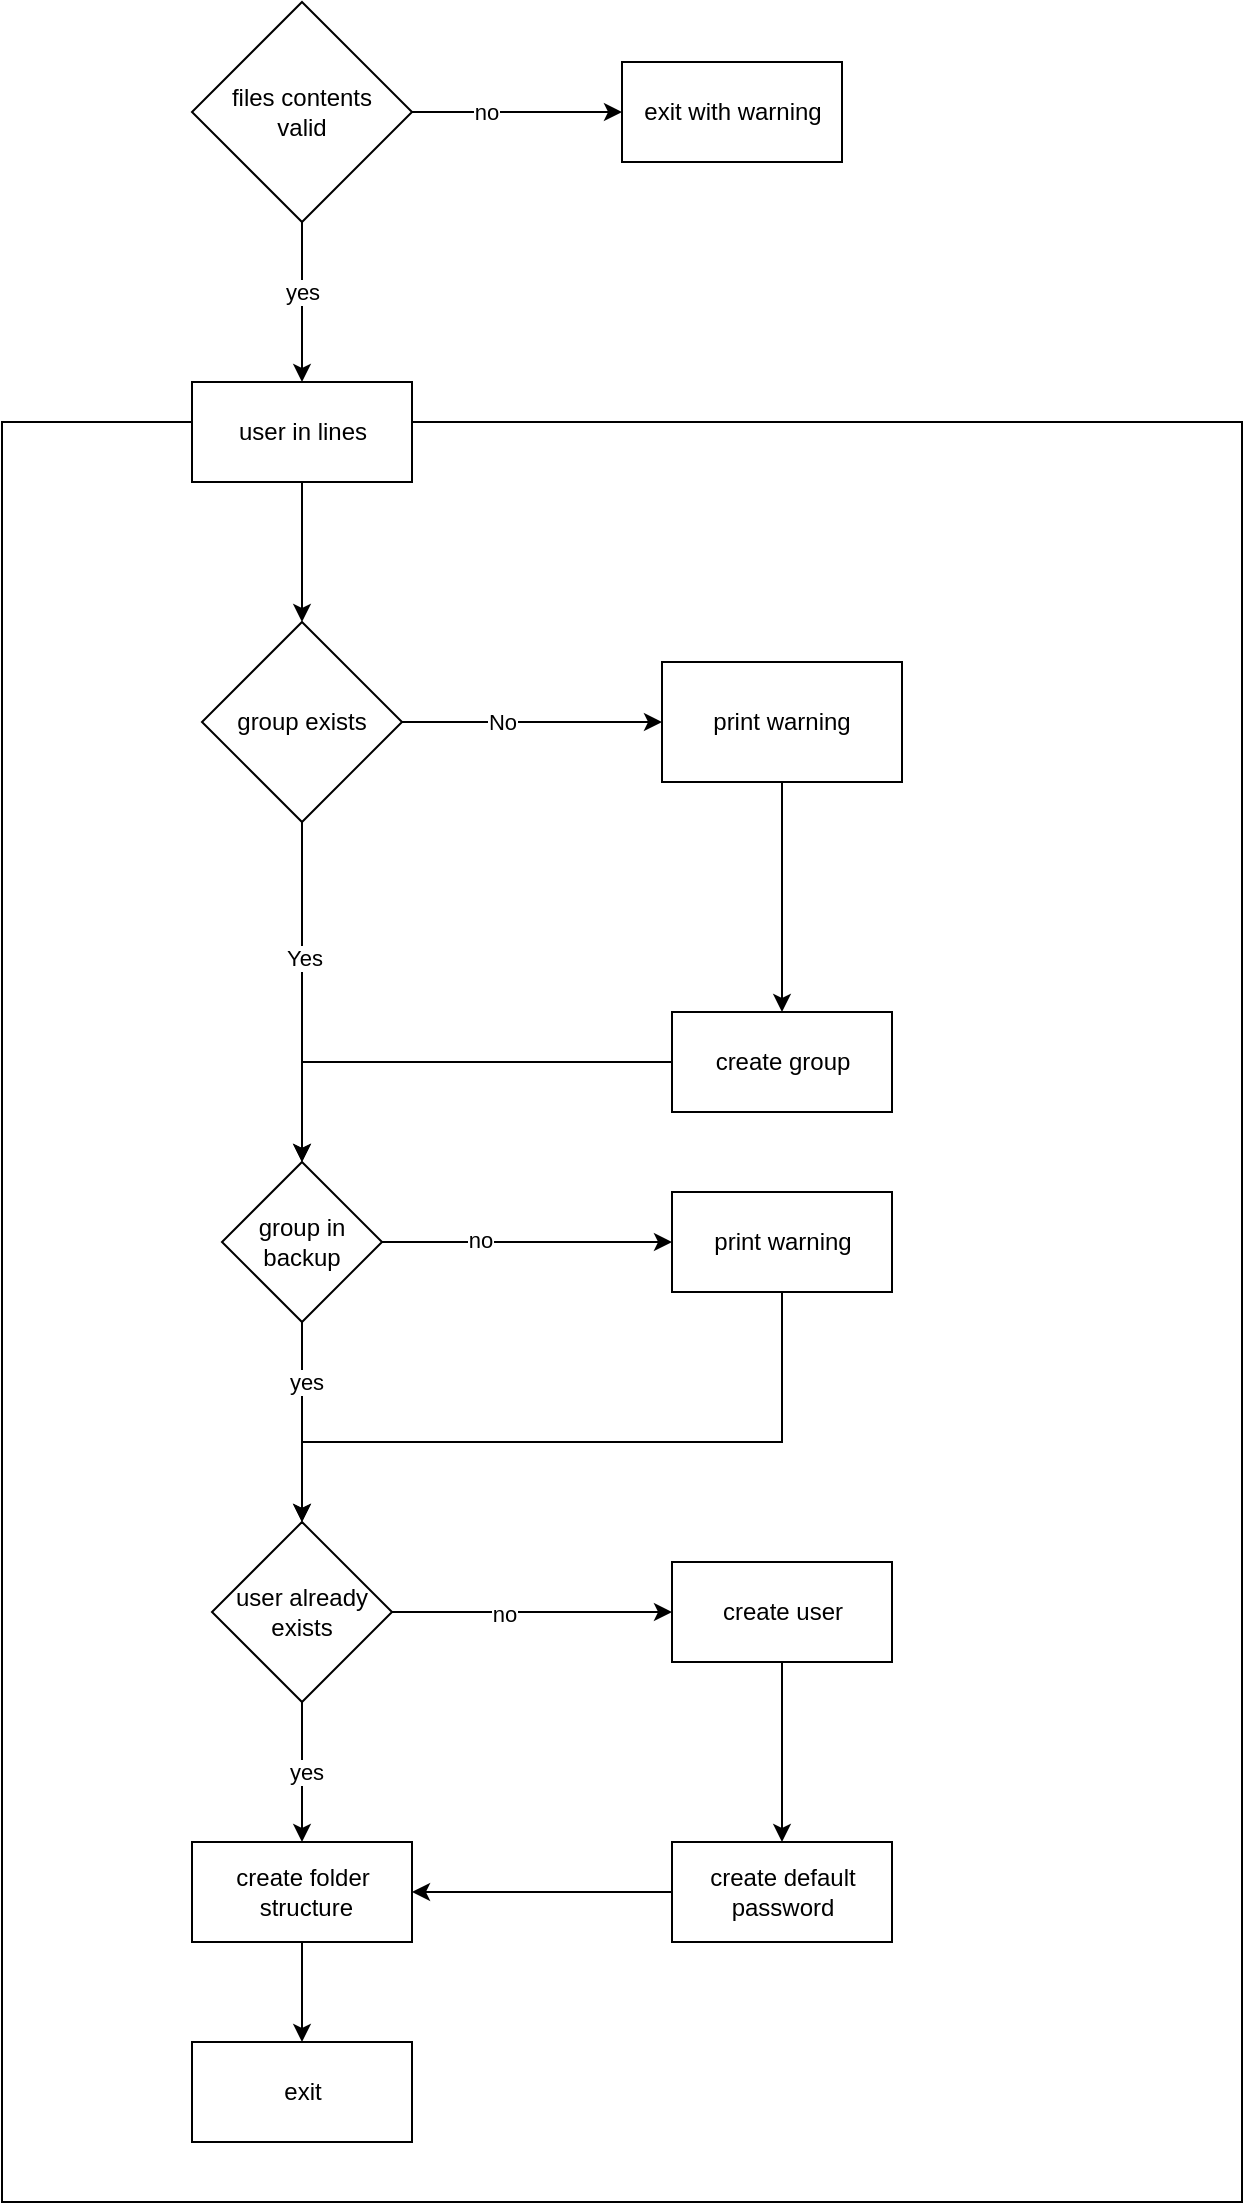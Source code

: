 <mxfile version="16.6.5" type="device"><diagram id="cHc6V56ZfnTVsAJocsQR" name="Page-1"><mxGraphModel dx="1763" dy="1046" grid="1" gridSize="10" guides="1" tooltips="1" connect="1" arrows="1" fold="1" page="1" pageScale="1" pageWidth="827" pageHeight="1169" math="0" shadow="0"><root><mxCell id="0"/><mxCell id="1" parent="0"/><mxCell id="qcNVxx7LnVJoJN46Gep6-21" value="" style="html=1;fillColor=none;strokeColor=default;" vertex="1" parent="1"><mxGeometry x="120" y="240" width="620" height="890" as="geometry"/></mxCell><mxCell id="qcNVxx7LnVJoJN46Gep6-2" style="edgeStyle=orthogonalEdgeStyle;rounded=0;orthogonalLoop=1;jettySize=auto;html=1;" edge="1" parent="1" source="qcNVxx7LnVJoJN46Gep6-1" target="qcNVxx7LnVJoJN46Gep6-24"><mxGeometry relative="1" as="geometry"><mxPoint x="270" y="620" as="targetPoint"/></mxGeometry></mxCell><mxCell id="qcNVxx7LnVJoJN46Gep6-3" value="Yes" style="edgeLabel;html=1;align=center;verticalAlign=middle;resizable=0;points=[];" vertex="1" connectable="0" parent="qcNVxx7LnVJoJN46Gep6-2"><mxGeometry x="-0.2" y="1" relative="1" as="geometry"><mxPoint as="offset"/></mxGeometry></mxCell><mxCell id="qcNVxx7LnVJoJN46Gep6-4" style="edgeStyle=orthogonalEdgeStyle;rounded=0;orthogonalLoop=1;jettySize=auto;html=1;" edge="1" parent="1" source="qcNVxx7LnVJoJN46Gep6-1" target="qcNVxx7LnVJoJN46Gep6-7"><mxGeometry relative="1" as="geometry"><mxPoint x="420" y="390" as="targetPoint"/></mxGeometry></mxCell><mxCell id="qcNVxx7LnVJoJN46Gep6-5" value="No" style="edgeLabel;html=1;align=center;verticalAlign=middle;resizable=0;points=[];" vertex="1" connectable="0" parent="qcNVxx7LnVJoJN46Gep6-4"><mxGeometry x="-0.23" relative="1" as="geometry"><mxPoint as="offset"/></mxGeometry></mxCell><mxCell id="qcNVxx7LnVJoJN46Gep6-1" value="group exists" style="rhombus;whiteSpace=wrap;html=1;aspect=fixed;" vertex="1" parent="1"><mxGeometry x="220" y="340" width="100" height="100" as="geometry"/></mxCell><mxCell id="qcNVxx7LnVJoJN46Gep6-8" style="edgeStyle=orthogonalEdgeStyle;rounded=0;orthogonalLoop=1;jettySize=auto;html=1;" edge="1" parent="1" source="qcNVxx7LnVJoJN46Gep6-7" target="qcNVxx7LnVJoJN46Gep6-22"><mxGeometry relative="1" as="geometry"><mxPoint x="450" y="560" as="targetPoint"/><Array as="points"><mxPoint x="500" y="560"/></Array></mxGeometry></mxCell><mxCell id="qcNVxx7LnVJoJN46Gep6-7" value="print warning" style="rounded=0;whiteSpace=wrap;html=1;" vertex="1" parent="1"><mxGeometry x="450" y="360" width="120" height="60" as="geometry"/></mxCell><mxCell id="qcNVxx7LnVJoJN46Gep6-55" style="edgeStyle=orthogonalEdgeStyle;rounded=0;orthogonalLoop=1;jettySize=auto;html=1;entryX=0.5;entryY=0;entryDx=0;entryDy=0;" edge="1" parent="1" source="qcNVxx7LnVJoJN46Gep6-20" target="qcNVxx7LnVJoJN46Gep6-1"><mxGeometry relative="1" as="geometry"/></mxCell><mxCell id="qcNVxx7LnVJoJN46Gep6-20" value="user in lines" style="html=1;" vertex="1" parent="1"><mxGeometry x="215" y="220" width="110" height="50" as="geometry"/></mxCell><mxCell id="qcNVxx7LnVJoJN46Gep6-23" style="edgeStyle=orthogonalEdgeStyle;rounded=0;orthogonalLoop=1;jettySize=auto;html=1;entryX=0.5;entryY=0;entryDx=0;entryDy=0;" edge="1" parent="1" source="qcNVxx7LnVJoJN46Gep6-22" target="qcNVxx7LnVJoJN46Gep6-24"><mxGeometry relative="1" as="geometry"><mxPoint x="330" y="580" as="targetPoint"/></mxGeometry></mxCell><mxCell id="qcNVxx7LnVJoJN46Gep6-22" value="create group" style="html=1;strokeColor=default;fillColor=none;" vertex="1" parent="1"><mxGeometry x="455" y="535" width="110" height="50" as="geometry"/></mxCell><mxCell id="qcNVxx7LnVJoJN46Gep6-25" style="edgeStyle=orthogonalEdgeStyle;rounded=0;orthogonalLoop=1;jettySize=auto;html=1;" edge="1" parent="1" source="qcNVxx7LnVJoJN46Gep6-24" target="qcNVxx7LnVJoJN46Gep6-27"><mxGeometry relative="1" as="geometry"><mxPoint x="400" y="650" as="targetPoint"/></mxGeometry></mxCell><mxCell id="qcNVxx7LnVJoJN46Gep6-28" value="no" style="edgeLabel;html=1;align=center;verticalAlign=middle;resizable=0;points=[];" vertex="1" connectable="0" parent="qcNVxx7LnVJoJN46Gep6-25"><mxGeometry x="-0.333" y="1" relative="1" as="geometry"><mxPoint as="offset"/></mxGeometry></mxCell><mxCell id="qcNVxx7LnVJoJN46Gep6-29" style="edgeStyle=orthogonalEdgeStyle;rounded=0;orthogonalLoop=1;jettySize=auto;html=1;" edge="1" parent="1" source="qcNVxx7LnVJoJN46Gep6-24" target="qcNVxx7LnVJoJN46Gep6-31"><mxGeometry relative="1" as="geometry"><mxPoint x="270" y="795" as="targetPoint"/></mxGeometry></mxCell><mxCell id="qcNVxx7LnVJoJN46Gep6-32" value="yes" style="edgeLabel;html=1;align=center;verticalAlign=middle;resizable=0;points=[];" vertex="1" connectable="0" parent="qcNVxx7LnVJoJN46Gep6-29"><mxGeometry x="-0.399" y="2" relative="1" as="geometry"><mxPoint as="offset"/></mxGeometry></mxCell><mxCell id="qcNVxx7LnVJoJN46Gep6-24" value="group in backup" style="rhombus;whiteSpace=wrap;html=1;strokeColor=default;fillColor=none;" vertex="1" parent="1"><mxGeometry x="230" y="610" width="80" height="80" as="geometry"/></mxCell><mxCell id="qcNVxx7LnVJoJN46Gep6-44" style="edgeStyle=orthogonalEdgeStyle;rounded=0;orthogonalLoop=1;jettySize=auto;html=1;entryX=0.5;entryY=0;entryDx=0;entryDy=0;" edge="1" parent="1" source="qcNVxx7LnVJoJN46Gep6-27" target="qcNVxx7LnVJoJN46Gep6-31"><mxGeometry relative="1" as="geometry"><mxPoint x="400" y="780" as="targetPoint"/><Array as="points"><mxPoint x="510" y="750"/><mxPoint x="270" y="750"/></Array></mxGeometry></mxCell><mxCell id="qcNVxx7LnVJoJN46Gep6-27" value="print warning" style="html=1;strokeColor=default;fillColor=none;" vertex="1" parent="1"><mxGeometry x="455" y="625" width="110" height="50" as="geometry"/></mxCell><mxCell id="qcNVxx7LnVJoJN46Gep6-33" style="edgeStyle=orthogonalEdgeStyle;rounded=0;orthogonalLoop=1;jettySize=auto;html=1;" edge="1" parent="1" source="qcNVxx7LnVJoJN46Gep6-31" target="qcNVxx7LnVJoJN46Gep6-34"><mxGeometry relative="1" as="geometry"><mxPoint x="270" y="920" as="targetPoint"/></mxGeometry></mxCell><mxCell id="qcNVxx7LnVJoJN46Gep6-37" value="yes" style="edgeLabel;html=1;align=center;verticalAlign=middle;resizable=0;points=[];" vertex="1" connectable="0" parent="qcNVxx7LnVJoJN46Gep6-33"><mxGeometry x="-0.014" y="2" relative="1" as="geometry"><mxPoint as="offset"/></mxGeometry></mxCell><mxCell id="qcNVxx7LnVJoJN46Gep6-35" style="edgeStyle=orthogonalEdgeStyle;rounded=0;orthogonalLoop=1;jettySize=auto;html=1;" edge="1" parent="1" source="qcNVxx7LnVJoJN46Gep6-31" target="qcNVxx7LnVJoJN46Gep6-36"><mxGeometry relative="1" as="geometry"><mxPoint x="420" y="835" as="targetPoint"/></mxGeometry></mxCell><mxCell id="qcNVxx7LnVJoJN46Gep6-43" value="no" style="edgeLabel;html=1;align=center;verticalAlign=middle;resizable=0;points=[];" vertex="1" connectable="0" parent="qcNVxx7LnVJoJN46Gep6-35"><mxGeometry x="-0.208" y="-1" relative="1" as="geometry"><mxPoint as="offset"/></mxGeometry></mxCell><mxCell id="qcNVxx7LnVJoJN46Gep6-31" value="user already exists" style="rhombus;whiteSpace=wrap;html=1;strokeColor=default;fillColor=none;aspect=fixed;" vertex="1" parent="1"><mxGeometry x="225" y="790" width="90" height="90" as="geometry"/></mxCell><mxCell id="qcNVxx7LnVJoJN46Gep6-41" style="edgeStyle=orthogonalEdgeStyle;rounded=0;orthogonalLoop=1;jettySize=auto;html=1;" edge="1" parent="1" source="qcNVxx7LnVJoJN46Gep6-34" target="qcNVxx7LnVJoJN46Gep6-42"><mxGeometry relative="1" as="geometry"><mxPoint x="270" y="1030" as="targetPoint"/></mxGeometry></mxCell><mxCell id="qcNVxx7LnVJoJN46Gep6-34" value="create folder&lt;br&gt;&amp;nbsp;structure" style="html=1;strokeColor=default;fillColor=none;" vertex="1" parent="1"><mxGeometry x="215" y="950" width="110" height="50" as="geometry"/></mxCell><mxCell id="qcNVxx7LnVJoJN46Gep6-38" style="edgeStyle=orthogonalEdgeStyle;rounded=0;orthogonalLoop=1;jettySize=auto;html=1;" edge="1" parent="1" source="qcNVxx7LnVJoJN46Gep6-36" target="qcNVxx7LnVJoJN46Gep6-39"><mxGeometry relative="1" as="geometry"><mxPoint x="510" y="920" as="targetPoint"/></mxGeometry></mxCell><mxCell id="qcNVxx7LnVJoJN46Gep6-36" value="create user" style="html=1;strokeColor=default;fillColor=none;" vertex="1" parent="1"><mxGeometry x="455" y="810" width="110" height="50" as="geometry"/></mxCell><mxCell id="qcNVxx7LnVJoJN46Gep6-40" style="edgeStyle=orthogonalEdgeStyle;rounded=0;orthogonalLoop=1;jettySize=auto;html=1;entryX=1;entryY=0.5;entryDx=0;entryDy=0;" edge="1" parent="1" source="qcNVxx7LnVJoJN46Gep6-39" target="qcNVxx7LnVJoJN46Gep6-34"><mxGeometry relative="1" as="geometry"/></mxCell><mxCell id="qcNVxx7LnVJoJN46Gep6-39" value="create default &lt;br&gt;password" style="html=1;strokeColor=default;fillColor=none;" vertex="1" parent="1"><mxGeometry x="455" y="950" width="110" height="50" as="geometry"/></mxCell><mxCell id="qcNVxx7LnVJoJN46Gep6-42" value="exit" style="html=1;strokeColor=default;fillColor=none;" vertex="1" parent="1"><mxGeometry x="215" y="1050" width="110" height="50" as="geometry"/></mxCell><mxCell id="qcNVxx7LnVJoJN46Gep6-48" style="edgeStyle=orthogonalEdgeStyle;rounded=0;orthogonalLoop=1;jettySize=auto;html=1;entryX=0.5;entryY=0;entryDx=0;entryDy=0;" edge="1" parent="1" source="qcNVxx7LnVJoJN46Gep6-47" target="qcNVxx7LnVJoJN46Gep6-20"><mxGeometry relative="1" as="geometry"/></mxCell><mxCell id="qcNVxx7LnVJoJN46Gep6-51" value="yes" style="edgeLabel;html=1;align=center;verticalAlign=middle;resizable=0;points=[];" vertex="1" connectable="0" parent="qcNVxx7LnVJoJN46Gep6-48"><mxGeometry x="-0.13" relative="1" as="geometry"><mxPoint as="offset"/></mxGeometry></mxCell><mxCell id="qcNVxx7LnVJoJN46Gep6-52" style="edgeStyle=orthogonalEdgeStyle;rounded=0;orthogonalLoop=1;jettySize=auto;html=1;" edge="1" parent="1" source="qcNVxx7LnVJoJN46Gep6-47" target="qcNVxx7LnVJoJN46Gep6-54"><mxGeometry relative="1" as="geometry"><mxPoint x="430" y="85" as="targetPoint"/></mxGeometry></mxCell><mxCell id="qcNVxx7LnVJoJN46Gep6-53" value="no" style="edgeLabel;html=1;align=center;verticalAlign=middle;resizable=0;points=[];" vertex="1" connectable="0" parent="qcNVxx7LnVJoJN46Gep6-52"><mxGeometry x="-0.295" relative="1" as="geometry"><mxPoint as="offset"/></mxGeometry></mxCell><mxCell id="qcNVxx7LnVJoJN46Gep6-47" value="files contents&lt;br&gt;valid" style="rhombus;whiteSpace=wrap;html=1;strokeColor=default;fillColor=none;aspect=fixed;" vertex="1" parent="1"><mxGeometry x="215" y="30" width="110" height="110" as="geometry"/></mxCell><mxCell id="qcNVxx7LnVJoJN46Gep6-54" value="exit with warning" style="html=1;strokeColor=default;fillColor=none;" vertex="1" parent="1"><mxGeometry x="430" y="60.0" width="110" height="50" as="geometry"/></mxCell></root></mxGraphModel></diagram></mxfile>